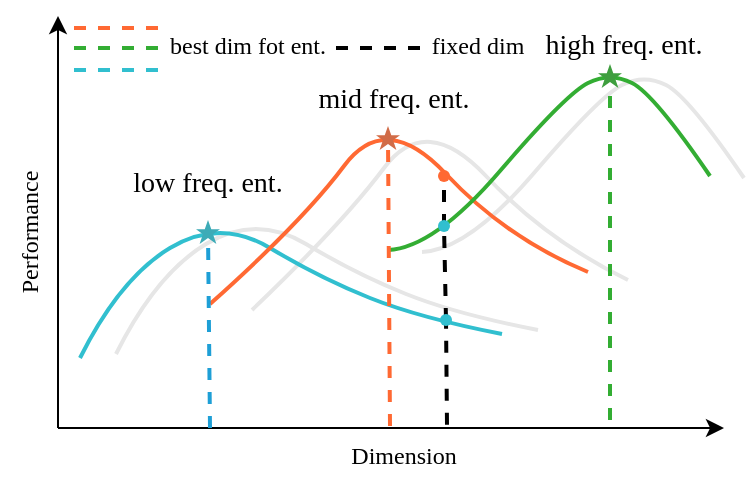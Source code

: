 <mxfile version="22.1.18" type="github">
  <diagram name="第 1 页" id="CqQnix17lk4yUb3VdyT7">
    <mxGraphModel dx="633" dy="401" grid="1" gridSize="1" guides="1" tooltips="1" connect="1" arrows="1" fold="1" page="1" pageScale="1" pageWidth="827" pageHeight="1169" background="#ffffff" math="0" shadow="0">
      <root>
        <mxCell id="0" />
        <mxCell id="1" parent="0" />
        <mxCell id="hR0jhwuUxT8upjmm4SGZ-49" value="" style="endArrow=none;html=1;rounded=0;curved=1;strokeColor=#E6E6E6;targetPerimeterSpacing=10;endSize=10;metaEdit=0;sourcePerimeterSpacing=100;strokeWidth=2;" parent="1" edge="1">
          <mxGeometry width="50" height="50" relative="1" as="geometry">
            <mxPoint x="511" y="387" as="sourcePoint" />
            <mxPoint x="672" y="350" as="targetPoint" />
            <Array as="points">
              <mxPoint x="534" y="386" />
              <mxPoint x="600" y="309" />
              <mxPoint x="622" y="298" />
              <mxPoint x="644" y="309" />
            </Array>
          </mxGeometry>
        </mxCell>
        <mxCell id="hR0jhwuUxT8upjmm4SGZ-48" value="" style="endArrow=none;html=1;rounded=0;curved=1;strokeColor=#e6e6e6;endSize=15;targetPerimeterSpacing=1;sourcePerimeterSpacing=10;startSize=15;shadow=0;arcSize=25;strokeWidth=2;" parent="1" edge="1">
          <mxGeometry width="50" height="50" relative="1" as="geometry">
            <mxPoint x="358" y="438" as="sourcePoint" />
            <mxPoint x="569" y="426" as="targetPoint" />
            <Array as="points">
              <mxPoint x="378" y="398" />
              <mxPoint x="428" y="368" />
              <mxPoint x="478" y="398" />
              <mxPoint x="528" y="418" />
            </Array>
          </mxGeometry>
        </mxCell>
        <mxCell id="hR0jhwuUxT8upjmm4SGZ-33" value="" style="endArrow=none;html=1;rounded=0;curved=1;strokeColor=#E6E6E6;targetPerimeterSpacing=1;strokeWidth=2;" parent="1" edge="1">
          <mxGeometry width="50" height="50" relative="1" as="geometry">
            <mxPoint x="426" y="416" as="sourcePoint" />
            <mxPoint x="614" y="401" as="targetPoint" />
            <Array as="points">
              <mxPoint x="471" y="373" />
              <mxPoint x="513" y="317" />
              <mxPoint x="573" y="381" />
            </Array>
          </mxGeometry>
        </mxCell>
        <mxCell id="hR0jhwuUxT8upjmm4SGZ-4" value="" style="endArrow=classic;html=1;rounded=0;" parent="1" edge="1">
          <mxGeometry width="50" height="50" relative="1" as="geometry">
            <mxPoint x="329" y="475" as="sourcePoint" />
            <mxPoint x="662" y="475" as="targetPoint" />
          </mxGeometry>
        </mxCell>
        <mxCell id="hR0jhwuUxT8upjmm4SGZ-5" value="" style="endArrow=classic;html=1;rounded=0;" parent="1" edge="1">
          <mxGeometry width="50" height="50" relative="1" as="geometry">
            <mxPoint x="329" y="475" as="sourcePoint" />
            <mxPoint x="329" y="269" as="targetPoint" />
            <Array as="points" />
          </mxGeometry>
        </mxCell>
        <mxCell id="hR0jhwuUxT8upjmm4SGZ-6" value="" style="endArrow=none;html=1;rounded=0;curved=1;strokeColor=#31BFCF;endSize=15;targetPerimeterSpacing=1;sourcePerimeterSpacing=10;startSize=15;shadow=0;arcSize=25;strokeWidth=2;" parent="1" edge="1">
          <mxGeometry width="50" height="50" relative="1" as="geometry">
            <mxPoint x="340" y="440" as="sourcePoint" />
            <mxPoint x="551" y="428" as="targetPoint" />
            <Array as="points">
              <mxPoint x="360" y="400" />
              <mxPoint x="410" y="370" />
              <mxPoint x="460" y="400" />
              <mxPoint x="510" y="420" />
            </Array>
          </mxGeometry>
        </mxCell>
        <mxCell id="hR0jhwuUxT8upjmm4SGZ-7" value="" style="endArrow=none;html=1;rounded=0;curved=1;strokeColor=#FF6933;targetPerimeterSpacing=1;strokeWidth=2;" parent="1" edge="1">
          <mxGeometry width="50" height="50" relative="1" as="geometry">
            <mxPoint x="405" y="413" as="sourcePoint" />
            <mxPoint x="594" y="397" as="targetPoint" />
            <Array as="points">
              <mxPoint x="451" y="372" />
              <mxPoint x="493" y="316" />
              <mxPoint x="553" y="380" />
            </Array>
          </mxGeometry>
        </mxCell>
        <mxCell id="hR0jhwuUxT8upjmm4SGZ-8" value="" style="endArrow=none;html=1;rounded=0;curved=1;strokeColor=#33AD33;targetPerimeterSpacing=10;endSize=10;metaEdit=0;sourcePerimeterSpacing=100;strokeWidth=2;" parent="1" edge="1">
          <mxGeometry width="50" height="50" relative="1" as="geometry">
            <mxPoint x="494" y="386" as="sourcePoint" />
            <mxPoint x="655" y="349" as="targetPoint" />
            <Array as="points">
              <mxPoint x="517" y="385" />
              <mxPoint x="583" y="308" />
              <mxPoint x="605" y="297" />
              <mxPoint x="627" y="308" />
            </Array>
          </mxGeometry>
        </mxCell>
        <mxCell id="hR0jhwuUxT8upjmm4SGZ-13" value="" style="endArrow=none;html=1;rounded=0;strokeColor=#000000;dashed=1;strokeWidth=2;exitDx=0;exitDy=0;exitPerimeter=0;" parent="1" source="hR0jhwuUxT8upjmm4SGZ-46" edge="1">
          <mxGeometry width="50" height="50" relative="1" as="geometry">
            <mxPoint x="532" y="472" as="sourcePoint" />
            <mxPoint x="522" y="348" as="targetPoint" />
          </mxGeometry>
        </mxCell>
        <mxCell id="hR0jhwuUxT8upjmm4SGZ-14" value="&lt;font style=&quot;font-size: 14px;&quot; face=&quot;Times New Roman&quot;&gt;low freq. ent.&lt;/font&gt;" style="text;strokeColor=none;align=center;fillColor=none;html=1;verticalAlign=middle;whiteSpace=wrap;rounded=0;" parent="1" vertex="1">
          <mxGeometry x="354" y="338" width="100" height="30" as="geometry" />
        </mxCell>
        <mxCell id="hR0jhwuUxT8upjmm4SGZ-15" value="&lt;font style=&quot;font-size: 14px;&quot; face=&quot;Times New Roman&quot;&gt;mid freq. ent.&lt;/font&gt;" style="text;strokeColor=none;align=center;fillColor=none;html=1;verticalAlign=middle;whiteSpace=wrap;rounded=0;" parent="1" vertex="1">
          <mxGeometry x="447" y="296" width="100" height="30" as="geometry" />
        </mxCell>
        <mxCell id="hR0jhwuUxT8upjmm4SGZ-16" value="&lt;font style=&quot;font-size: 14px;&quot; face=&quot;Times New Roman&quot;&gt;high freq. ent.&lt;/font&gt;" style="text;strokeColor=none;align=center;fillColor=none;html=1;verticalAlign=middle;whiteSpace=wrap;rounded=0;" parent="1" vertex="1">
          <mxGeometry x="562" y="269" width="100" height="30" as="geometry" />
        </mxCell>
        <mxCell id="hR0jhwuUxT8upjmm4SGZ-17" value="" style="endArrow=none;html=1;rounded=0;strokeColor=#FF6933;dashed=1;strokeWidth=2;" parent="1" edge="1">
          <mxGeometry width="50" height="50" relative="1" as="geometry">
            <mxPoint x="379" y="275" as="sourcePoint" />
            <mxPoint x="332" y="275" as="targetPoint" />
          </mxGeometry>
        </mxCell>
        <mxCell id="hR0jhwuUxT8upjmm4SGZ-18" value="" style="endArrow=none;html=1;rounded=0;strokeColor=#33AD33;dashed=1;strokeWidth=2;" parent="1" edge="1">
          <mxGeometry width="50" height="50" relative="1" as="geometry">
            <mxPoint x="379" y="285" as="sourcePoint" />
            <mxPoint x="332" y="285" as="targetPoint" />
          </mxGeometry>
        </mxCell>
        <mxCell id="hR0jhwuUxT8upjmm4SGZ-19" value="" style="endArrow=none;html=1;rounded=0;strokeColor=#31BFCF;dashed=1;strokeWidth=2;" parent="1" edge="1">
          <mxGeometry width="50" height="50" relative="1" as="geometry">
            <mxPoint x="379" y="296" as="sourcePoint" />
            <mxPoint x="332" y="296" as="targetPoint" />
          </mxGeometry>
        </mxCell>
        <mxCell id="hR0jhwuUxT8upjmm4SGZ-20" value="&lt;font face=&quot;Times New Roman&quot;&gt;best dim fot ent.&lt;/font&gt;" style="text;strokeColor=none;align=center;fillColor=none;html=1;verticalAlign=middle;whiteSpace=wrap;rounded=0;" parent="1" vertex="1">
          <mxGeometry x="374" y="269" width="100" height="30" as="geometry" />
        </mxCell>
        <mxCell id="hR0jhwuUxT8upjmm4SGZ-21" value="" style="endArrow=none;html=1;rounded=0;strokeColor=#FFFFFF;dashed=1;strokeWidth=2;" parent="1" edge="1">
          <mxGeometry width="50" height="50" relative="1" as="geometry">
            <mxPoint x="519" y="285" as="sourcePoint" />
            <mxPoint x="472" y="285" as="targetPoint" />
          </mxGeometry>
        </mxCell>
        <mxCell id="hR0jhwuUxT8upjmm4SGZ-22" value="&lt;font face=&quot;Times New Roman&quot;&gt;fixed dim&lt;/font&gt;" style="text;strokeColor=none;align=center;fillColor=none;html=1;verticalAlign=middle;whiteSpace=wrap;rounded=0;" parent="1" vertex="1">
          <mxGeometry x="489" y="269" width="100" height="30" as="geometry" />
        </mxCell>
        <mxCell id="hR0jhwuUxT8upjmm4SGZ-24" value="" style="endArrow=none;html=1;rounded=0;strokeColor=#000000;dashed=1;strokeWidth=2;" parent="1" edge="1">
          <mxGeometry width="50" height="50" relative="1" as="geometry">
            <mxPoint x="468" y="285" as="sourcePoint" />
            <mxPoint x="513" y="285" as="targetPoint" />
          </mxGeometry>
        </mxCell>
        <mxCell id="hR0jhwuUxT8upjmm4SGZ-34" value="&lt;font face=&quot;Times New Roman&quot;&gt;Performance&lt;/font&gt;" style="text;strokeColor=none;align=center;fillColor=none;html=1;verticalAlign=middle;whiteSpace=wrap;rounded=0;rotation=-90;" parent="1" vertex="1">
          <mxGeometry x="265" y="362" width="100" height="30" as="geometry" />
        </mxCell>
        <mxCell id="hR0jhwuUxT8upjmm4SGZ-43" value="" style="endArrow=none;html=1;rounded=0;strokeColor=#000000;dashed=1;strokeWidth=2;exitX=0.715;exitY=-0.022;exitDx=0;exitDy=0;exitPerimeter=0;" parent="1" source="hR0jhwuUxT8upjmm4SGZ-37" target="hR0jhwuUxT8upjmm4SGZ-30" edge="1">
          <mxGeometry width="50" height="50" relative="1" as="geometry">
            <mxPoint x="524" y="473" as="sourcePoint" />
            <mxPoint x="522" y="348" as="targetPoint" />
          </mxGeometry>
        </mxCell>
        <mxCell id="hR0jhwuUxT8upjmm4SGZ-37" value="&lt;font face=&quot;Times New Roman&quot;&gt;Dimension&lt;/font&gt;" style="text;strokeColor=none;align=center;fillColor=none;html=1;verticalAlign=middle;whiteSpace=wrap;rounded=0;" parent="1" vertex="1">
          <mxGeometry x="452" y="474" width="100" height="30" as="geometry" />
        </mxCell>
        <mxCell id="hR0jhwuUxT8upjmm4SGZ-45" value="" style="endArrow=none;html=1;rounded=0;strokeColor=#000000;dashed=1;strokeWidth=2;exitDx=0;exitDy=0;exitPerimeter=0;" parent="1" source="hR0jhwuUxT8upjmm4SGZ-30" target="hR0jhwuUxT8upjmm4SGZ-44" edge="1">
          <mxGeometry width="50" height="50" relative="1" as="geometry">
            <mxPoint x="523" y="421" as="sourcePoint" />
            <mxPoint x="522" y="348" as="targetPoint" />
          </mxGeometry>
        </mxCell>
        <mxCell id="hR0jhwuUxT8upjmm4SGZ-30" value="" style="shape=waypoint;fillStyle=solid;size=6;pointerEvents=1;points=[];fillColor=none;resizable=0;rotatable=0;perimeter=centerPerimeter;snapToPoint=1;strokeColor=#31BFCF;" parent="1" vertex="1">
          <mxGeometry x="513" y="411" width="20" height="20" as="geometry" />
        </mxCell>
        <mxCell id="hR0jhwuUxT8upjmm4SGZ-47" value="" style="endArrow=none;html=1;rounded=0;strokeColor=#000000;dashed=1;strokeWidth=2;exitDx=0;exitDy=0;exitPerimeter=0;" parent="1" source="hR0jhwuUxT8upjmm4SGZ-44" target="hR0jhwuUxT8upjmm4SGZ-46" edge="1">
          <mxGeometry width="50" height="50" relative="1" as="geometry">
            <mxPoint x="522" y="374" as="sourcePoint" />
            <mxPoint x="522" y="348" as="targetPoint" />
          </mxGeometry>
        </mxCell>
        <mxCell id="hR0jhwuUxT8upjmm4SGZ-44" value="" style="shape=waypoint;fillStyle=solid;size=6;pointerEvents=1;points=[];fillColor=none;resizable=0;rotatable=0;perimeter=centerPerimeter;snapToPoint=1;strokeColor=#31BFCF;" parent="1" vertex="1">
          <mxGeometry x="512" y="364" width="20" height="20" as="geometry" />
        </mxCell>
        <mxCell id="hR0jhwuUxT8upjmm4SGZ-46" value="" style="shape=waypoint;fillStyle=solid;size=6;pointerEvents=1;points=[];fillColor=none;resizable=0;rotatable=0;perimeter=centerPerimeter;snapToPoint=1;strokeColor=#FF6933;" parent="1" vertex="1">
          <mxGeometry x="512" y="339" width="20" height="20" as="geometry" />
        </mxCell>
        <mxCell id="Wz7KVD4sVLC2fbjRToNX-6" value="" style="endArrow=none;html=1;rounded=0;strokeColor=#FF6933;dashed=1;strokeWidth=2;" edge="1" parent="1">
          <mxGeometry width="50" height="50" relative="1" as="geometry">
            <mxPoint x="494" y="330" as="sourcePoint" />
            <mxPoint x="494" y="331" as="targetPoint" />
          </mxGeometry>
        </mxCell>
        <mxCell id="Wz7KVD4sVLC2fbjRToNX-13" value="" style="endArrow=none;html=1;rounded=0;strokeColor=#FF6933;dashed=1;strokeWidth=2;" edge="1" parent="1" target="Wz7KVD4sVLC2fbjRToNX-5">
          <mxGeometry width="50" height="50" relative="1" as="geometry">
            <mxPoint x="495" y="474" as="sourcePoint" />
            <mxPoint x="494" y="331" as="targetPoint" />
          </mxGeometry>
        </mxCell>
        <mxCell id="Wz7KVD4sVLC2fbjRToNX-5" value="" style="html=1;verticalLabelPosition=bottom;labelBackgroundColor=#ffffff;verticalAlign=top;shadow=0;dashed=0;strokeWidth=2;shape=mxgraph.ios7.misc.star;fillColor=#d16c48;strokeColor=none;sketch=0;" vertex="1" parent="1">
          <mxGeometry x="488" y="324" width="12" height="12" as="geometry" />
        </mxCell>
        <mxCell id="Wz7KVD4sVLC2fbjRToNX-16" value="" style="endArrow=none;html=1;rounded=0;strokeColor=#1E9FD6;dashed=1;strokeWidth=2;" edge="1" parent="1" target="Wz7KVD4sVLC2fbjRToNX-15">
          <mxGeometry width="50" height="50" relative="1" as="geometry">
            <mxPoint x="405" y="475" as="sourcePoint" />
            <mxPoint x="405" y="377" as="targetPoint" />
          </mxGeometry>
        </mxCell>
        <mxCell id="Wz7KVD4sVLC2fbjRToNX-15" value="" style="html=1;verticalLabelPosition=bottom;labelBackgroundColor=#ffffff;verticalAlign=top;shadow=0;dashed=0;strokeWidth=2;shape=mxgraph.ios7.misc.star;fillColor=#3dabb7;strokeColor=none;sketch=0;" vertex="1" parent="1">
          <mxGeometry x="398" y="371" width="12" height="12" as="geometry" />
        </mxCell>
        <mxCell id="Wz7KVD4sVLC2fbjRToNX-18" value="" style="endArrow=none;html=1;rounded=0;strokeColor=#33AD33;dashed=1;strokeWidth=2;" edge="1" parent="1" target="Wz7KVD4sVLC2fbjRToNX-17">
          <mxGeometry width="50" height="50" relative="1" as="geometry">
            <mxPoint x="605" y="471" as="sourcePoint" />
            <mxPoint x="605" y="299" as="targetPoint" />
          </mxGeometry>
        </mxCell>
        <mxCell id="Wz7KVD4sVLC2fbjRToNX-17" value="" style="html=1;verticalLabelPosition=bottom;labelBackgroundColor=#ffffff;verticalAlign=top;shadow=0;dashed=0;strokeWidth=2;shape=mxgraph.ios7.misc.star;fillColor=#3e9e3e;strokeColor=none;sketch=0;" vertex="1" parent="1">
          <mxGeometry x="599" y="293" width="12" height="12" as="geometry" />
        </mxCell>
      </root>
    </mxGraphModel>
  </diagram>
</mxfile>
